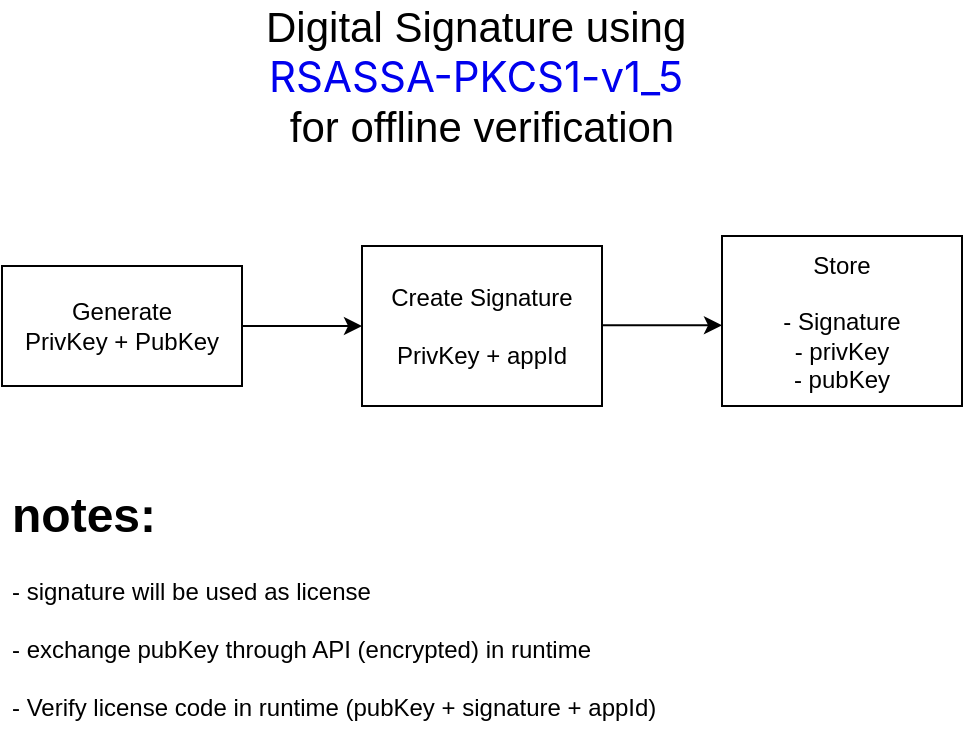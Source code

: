 <mxfile version="21.7.0" type="github" pages="2">
  <diagram name="license generator" id="RjgmoXscVRMcafdtMGdy">
    <mxGraphModel dx="603" dy="593" grid="1" gridSize="10" guides="1" tooltips="1" connect="1" arrows="1" fold="1" page="1" pageScale="1" pageWidth="850" pageHeight="1100" math="0" shadow="0">
      <root>
        <mxCell id="0" />
        <mxCell id="1" parent="0" />
        <mxCell id="GS1D9_I3of9Zailo7m8h-2" value="Digital Signature using&amp;nbsp;&lt;br&gt;&lt;a style=&quot;font-family: Inter, &amp;quot;system-ui&amp;quot;, &amp;quot;Segoe UI&amp;quot;, Roboto, Oxygen, Ubuntu, Cantarell, &amp;quot;Fira Sans&amp;quot;, &amp;quot;Droid Sans&amp;quot;, &amp;quot;Helvetica Neue&amp;quot;, sans-serif; letter-spacing: var(--heading-letter-spacing); text-align: start; box-sizing: border-box; text-decoration-line: none; text-decoration-skip-ink: auto; width: fit-content; font-size: 21px;&quot; href=&quot;https://developer.mozilla.org/en-US/docs/Web/API/SubtleCrypto/verify#rsassa-pkcs1-v1_5&quot;&gt;RSASSA-PKCS1-v1_5&lt;/a&gt;&amp;nbsp;&lt;br&gt;for offline verification" style="text;html=1;strokeColor=none;fillColor=none;align=center;verticalAlign=middle;whiteSpace=wrap;rounded=0;fontSize=21;" vertex="1" parent="1">
          <mxGeometry x="145" y="260" width="310" height="60" as="geometry" />
        </mxCell>
        <mxCell id="GS1D9_I3of9Zailo7m8h-5" value="Generate&lt;br&gt;PrivKey + PubKey" style="rounded=0;whiteSpace=wrap;html=1;" vertex="1" parent="1">
          <mxGeometry x="60" y="385" width="120" height="60" as="geometry" />
        </mxCell>
        <mxCell id="GS1D9_I3of9Zailo7m8h-6" value="" style="endArrow=classic;html=1;rounded=0;" edge="1" parent="1">
          <mxGeometry width="50" height="50" relative="1" as="geometry">
            <mxPoint x="180" y="415" as="sourcePoint" />
            <mxPoint x="240" y="415" as="targetPoint" />
          </mxGeometry>
        </mxCell>
        <mxCell id="GS1D9_I3of9Zailo7m8h-7" value="Create Signature&lt;br&gt;&lt;br&gt;PrivKey + appId" style="rounded=0;whiteSpace=wrap;html=1;" vertex="1" parent="1">
          <mxGeometry x="240" y="375" width="120" height="80" as="geometry" />
        </mxCell>
        <mxCell id="GS1D9_I3of9Zailo7m8h-10" value="" style="endArrow=classic;html=1;rounded=0;" edge="1" parent="1">
          <mxGeometry width="50" height="50" relative="1" as="geometry">
            <mxPoint x="360" y="414.63" as="sourcePoint" />
            <mxPoint x="420" y="414.63" as="targetPoint" />
          </mxGeometry>
        </mxCell>
        <mxCell id="GS1D9_I3of9Zailo7m8h-11" value="Store&lt;br&gt;&lt;br&gt;- Signature&lt;br&gt;- privKey&lt;br&gt;- pubKey" style="rounded=0;whiteSpace=wrap;html=1;" vertex="1" parent="1">
          <mxGeometry x="420" y="370" width="120" height="85" as="geometry" />
        </mxCell>
        <mxCell id="GS1D9_I3of9Zailo7m8h-12" value="&lt;h1&gt;notes:&lt;/h1&gt;&lt;p&gt;- signature will be used as license&lt;br&gt;&lt;br&gt;- exchange pubKey through API (encrypted) in runtime&lt;br&gt;&lt;br&gt;- Verify license code in runtime (pubKey + signature + appId)&lt;/p&gt;" style="text;html=1;strokeColor=none;fillColor=none;spacing=5;spacingTop=-20;whiteSpace=wrap;overflow=hidden;rounded=0;" vertex="1" parent="1">
          <mxGeometry x="60" y="490" width="420" height="130" as="geometry" />
        </mxCell>
      </root>
    </mxGraphModel>
  </diagram>
  <diagram id="qr0w8nEDN25OZxPpyz3m" name="license verification">
    <mxGraphModel dx="1431" dy="571" grid="1" gridSize="10" guides="1" tooltips="1" connect="1" arrows="1" fold="1" page="1" pageScale="1" pageWidth="850" pageHeight="1100" math="0" shadow="0">
      <root>
        <mxCell id="0" />
        <mxCell id="1" parent="0" />
        <mxCell id="SaDKPLZctTIczTZHRe0h-1" value="Entry Point&lt;br&gt;&lt;br&gt;withVerificator(App.tsx)" style="rounded=0;whiteSpace=wrap;html=1;" vertex="1" parent="1">
          <mxGeometry x="425" y="270" width="225" height="70" as="geometry" />
        </mxCell>
        <mxCell id="SaDKPLZctTIczTZHRe0h-2" value="licenseContext" style="shape=cylinder3;whiteSpace=wrap;html=1;boundedLbl=1;backgroundOutline=1;size=15;" vertex="1" parent="1">
          <mxGeometry x="210" y="343" width="120" height="100" as="geometry" />
        </mxCell>
        <mxCell id="SaDKPLZctTIczTZHRe0h-3" value="Screen Home&lt;br&gt;&lt;br&gt;withLicense(Home.tsx)" style="rounded=0;whiteSpace=wrap;html=1;" vertex="1" parent="1">
          <mxGeometry x="425" y="450" width="225" height="70" as="geometry" />
        </mxCell>
        <mxCell id="SaDKPLZctTIczTZHRe0h-5" value="api/license-exchange" style="ellipse;shape=cloud;whiteSpace=wrap;html=1;" vertex="1" parent="1">
          <mxGeometry x="415" y="10" width="240" height="120" as="geometry" />
        </mxCell>
        <mxCell id="SaDKPLZctTIczTZHRe0h-7" value="" style="endArrow=classic;html=1;rounded=0;entryX=0.602;entryY=0.956;entryDx=0;entryDy=0;entryPerimeter=0;exitX=0.602;exitY=0.011;exitDx=0;exitDy=0;exitPerimeter=0;" edge="1" parent="1" source="SaDKPLZctTIczTZHRe0h-1" target="SaDKPLZctTIczTZHRe0h-5">
          <mxGeometry width="50" height="50" relative="1" as="geometry">
            <mxPoint x="560" y="266" as="sourcePoint" />
            <mxPoint x="560" y="140" as="targetPoint" />
          </mxGeometry>
        </mxCell>
        <mxCell id="SaDKPLZctTIczTZHRe0h-8" value="" style="endArrow=classic;html=1;rounded=0;entryX=0.5;entryY=0;entryDx=0;entryDy=0;entryPerimeter=0;exitX=0;exitY=0.5;exitDx=0;exitDy=0;" edge="1" parent="1" source="SaDKPLZctTIczTZHRe0h-1" target="SaDKPLZctTIczTZHRe0h-2">
          <mxGeometry width="50" height="50" relative="1" as="geometry">
            <mxPoint x="420" y="300" as="sourcePoint" />
            <mxPoint x="210" y="300" as="targetPoint" />
            <Array as="points">
              <mxPoint x="270" y="305" />
            </Array>
          </mxGeometry>
        </mxCell>
        <mxCell id="SaDKPLZctTIczTZHRe0h-11" value="&lt;h1&gt;Req PubKey&lt;/h1&gt;&lt;p&gt;{&lt;br&gt;&lt;span style=&quot;background-color: initial;&quot;&gt;&amp;nbsp; signature: &quot;xxxx&quot;,&lt;br&gt;&lt;/span&gt;&lt;span style=&quot;background-color: initial;&quot;&gt;&amp;nbsp; appId: &quot;xxxxx&quot;&lt;br&gt;&lt;/span&gt;&lt;span style=&quot;background-color: initial;&quot;&gt;}&lt;/span&gt;&lt;/p&gt;" style="text;html=1;strokeColor=none;fillColor=none;spacing=5;spacingTop=-20;whiteSpace=wrap;overflow=hidden;rounded=0;" vertex="1" parent="1">
          <mxGeometry x="593" y="140" width="190" height="130" as="geometry" />
        </mxCell>
        <mxCell id="SaDKPLZctTIczTZHRe0h-13" value="" style="endArrow=classic;html=1;rounded=0;exitX=0.438;exitY=0.952;exitDx=0;exitDy=0;exitPerimeter=0;entryX=0.424;entryY=0;entryDx=0;entryDy=0;entryPerimeter=0;" edge="1" parent="1" source="SaDKPLZctTIczTZHRe0h-5" target="SaDKPLZctTIczTZHRe0h-1">
          <mxGeometry width="50" height="50" relative="1" as="geometry">
            <mxPoint x="520" y="140" as="sourcePoint" />
            <mxPoint x="520.47" y="260" as="targetPoint" />
          </mxGeometry>
        </mxCell>
        <mxCell id="SaDKPLZctTIczTZHRe0h-14" value="&lt;h1&gt;Res&lt;/h1&gt;&lt;p&gt;{&lt;br&gt;&lt;span style=&quot;background-color: initial;&quot;&gt;&amp;nbsp; pubKey: &quot;xxxx&quot;,&lt;/span&gt;&lt;span style=&quot;background-color: initial;&quot;&gt;&lt;br&gt;&lt;/span&gt;&lt;span style=&quot;background-color: initial;&quot;&gt;}&lt;/span&gt;&lt;/p&gt;" style="text;html=1;strokeColor=none;fillColor=none;spacing=5;spacingTop=-20;whiteSpace=wrap;overflow=hidden;rounded=0;" vertex="1" parent="1">
          <mxGeometry x="410" y="140" width="106" height="130" as="geometry" />
        </mxCell>
        <mxCell id="SaDKPLZctTIczTZHRe0h-15" value="&lt;h1&gt;Store PubKey&lt;/h1&gt;" style="text;html=1;strokeColor=none;fillColor=none;spacing=5;spacingTop=-20;whiteSpace=wrap;overflow=hidden;rounded=0;" vertex="1" parent="1">
          <mxGeometry x="270" y="230" width="106" height="130" as="geometry" />
        </mxCell>
        <mxCell id="SaDKPLZctTIczTZHRe0h-17" value="" style="endArrow=classic;startArrow=classic;html=1;rounded=0;exitX=0.5;exitY=1;exitDx=0;exitDy=0;exitPerimeter=0;entryX=0;entryY=0.5;entryDx=0;entryDy=0;" edge="1" parent="1" source="SaDKPLZctTIczTZHRe0h-2" target="SaDKPLZctTIczTZHRe0h-3">
          <mxGeometry width="50" height="50" relative="1" as="geometry">
            <mxPoint x="270" y="480" as="sourcePoint" />
            <mxPoint x="420" y="490" as="targetPoint" />
            <Array as="points">
              <mxPoint x="270" y="485" />
            </Array>
          </mxGeometry>
        </mxCell>
        <mxCell id="SaDKPLZctTIczTZHRe0h-18" value="&lt;h1&gt;Read Pubkey&lt;/h1&gt;" style="text;html=1;strokeColor=none;fillColor=none;spacing=5;spacingTop=-20;whiteSpace=wrap;overflow=hidden;rounded=0;" vertex="1" parent="1">
          <mxGeometry x="270" y="490" width="106" height="65" as="geometry" />
        </mxCell>
        <mxCell id="SaDKPLZctTIczTZHRe0h-19" value="&lt;h1&gt;Verify License&lt;/h1&gt;&lt;p&gt;- Read pubKey from licenseContext&lt;/p&gt;&lt;p&gt;- verify license (pubKey + signature/license code + appId)&amp;nbsp;&lt;/p&gt;" style="text;html=1;strokeColor=none;fillColor=none;spacing=5;spacingTop=-20;whiteSpace=wrap;overflow=hidden;rounded=0;align=left;" vertex="1" parent="1">
          <mxGeometry x="425" y="530" width="355" height="120" as="geometry" />
        </mxCell>
        <mxCell id="jhRjJwQFjMJ6O9htOGFd-1" value="&lt;h1&gt;Explanation&lt;/h1&gt;&lt;p&gt;- &lt;b&gt;withVerificator &amp;amp; withLicense&lt;/b&gt; will be create as HOC (High Order Component) that allow us to wrap a logic inside component, and give the ability to another component&lt;/p&gt;&lt;p&gt;-&amp;nbsp;&lt;b style=&quot;border-color: var(--border-color);&quot;&gt;licenseContext&amp;nbsp;&lt;/b&gt;connecting around&amp;nbsp;&lt;b style=&quot;border-color: var(--border-color);&quot;&gt;withVerificator&lt;/b&gt;&amp;nbsp;and&amp;nbsp;&lt;b style=&quot;border-color: var(--border-color);&quot;&gt;withLicense&lt;/b&gt;&lt;br&gt;&lt;/p&gt;&lt;p&gt;- &lt;b&gt;withVerificator&lt;/b&gt;&amp;nbsp;requesting pubKey through API on startup&lt;/p&gt;&lt;p&gt;- &lt;b&gt;withLicense &lt;/b&gt;will verify the integrity all the component wrapped by&lt;/p&gt;&lt;p&gt;- if someone remove &lt;b&gt;withVerificator&lt;/b&gt;, components that wrapped by &lt;b&gt;withLicense &lt;/b&gt;will automatically return error, due to missing pubKey.&lt;/p&gt;&lt;p&gt;- The problem is, if someone remove &lt;b&gt;withLicense &lt;/b&gt;from the component&lt;b&gt;, &lt;/b&gt;nothing will happen. Wrap existing screen is the easiest way, but too easy to cracked.&lt;/p&gt;&lt;p&gt;- The best way to make it non-accessable is by wrap common components (such as: Text, Button, View, etc) and host in private registry (npmjs). Removing from reusable component is difficult for attacker, because reusable components scattered everywhere, but also it is hard to migrate from existing project&amp;nbsp;&lt;/p&gt;" style="text;html=1;strokeColor=none;fillColor=none;spacing=5;spacingTop=-20;whiteSpace=wrap;overflow=hidden;rounded=0;" vertex="1" parent="1">
          <mxGeometry x="-310" y="920" width="450" height="340" as="geometry" />
        </mxCell>
      </root>
    </mxGraphModel>
  </diagram>
</mxfile>

